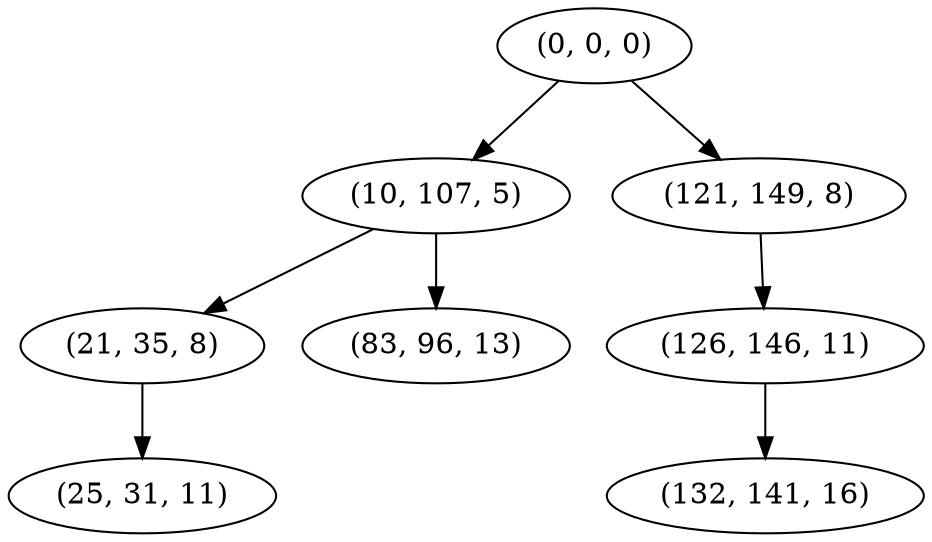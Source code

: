 digraph tree {
    "(0, 0, 0)";
    "(10, 107, 5)";
    "(21, 35, 8)";
    "(25, 31, 11)";
    "(83, 96, 13)";
    "(121, 149, 8)";
    "(126, 146, 11)";
    "(132, 141, 16)";
    "(0, 0, 0)" -> "(10, 107, 5)";
    "(0, 0, 0)" -> "(121, 149, 8)";
    "(10, 107, 5)" -> "(21, 35, 8)";
    "(10, 107, 5)" -> "(83, 96, 13)";
    "(21, 35, 8)" -> "(25, 31, 11)";
    "(121, 149, 8)" -> "(126, 146, 11)";
    "(126, 146, 11)" -> "(132, 141, 16)";
}
